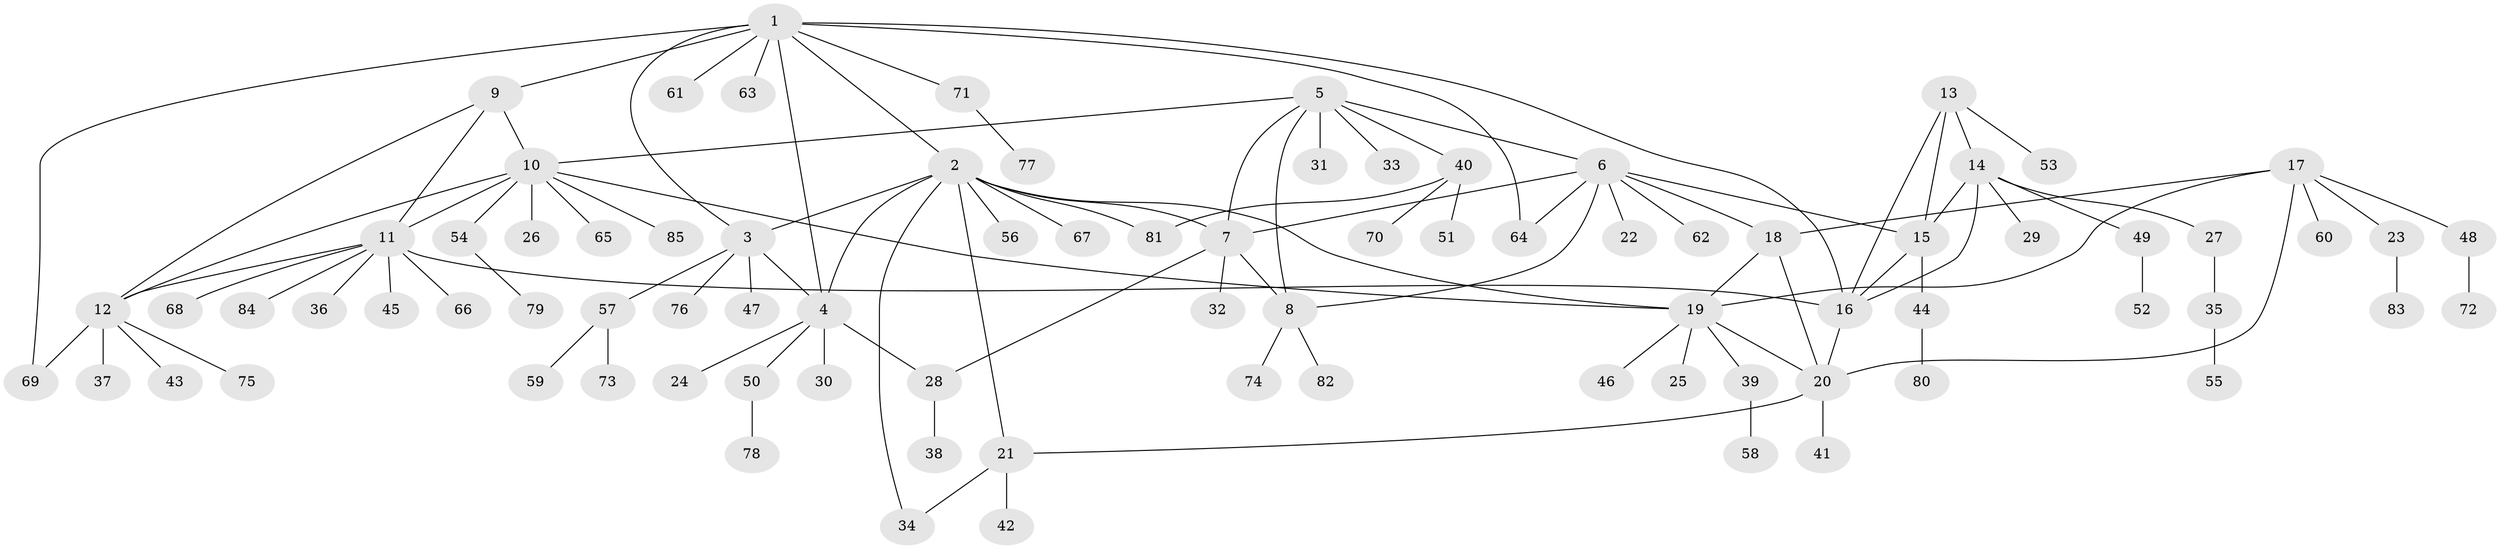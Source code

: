 // coarse degree distribution, {9: 0.015625, 11: 0.015625, 7: 0.046875, 8: 0.03125, 6: 0.046875, 4: 0.03125, 3: 0.0625, 12: 0.015625, 5: 0.015625, 1: 0.65625, 2: 0.0625}
// Generated by graph-tools (version 1.1) at 2025/24/03/03/25 07:24:10]
// undirected, 85 vertices, 111 edges
graph export_dot {
graph [start="1"]
  node [color=gray90,style=filled];
  1;
  2;
  3;
  4;
  5;
  6;
  7;
  8;
  9;
  10;
  11;
  12;
  13;
  14;
  15;
  16;
  17;
  18;
  19;
  20;
  21;
  22;
  23;
  24;
  25;
  26;
  27;
  28;
  29;
  30;
  31;
  32;
  33;
  34;
  35;
  36;
  37;
  38;
  39;
  40;
  41;
  42;
  43;
  44;
  45;
  46;
  47;
  48;
  49;
  50;
  51;
  52;
  53;
  54;
  55;
  56;
  57;
  58;
  59;
  60;
  61;
  62;
  63;
  64;
  65;
  66;
  67;
  68;
  69;
  70;
  71;
  72;
  73;
  74;
  75;
  76;
  77;
  78;
  79;
  80;
  81;
  82;
  83;
  84;
  85;
  1 -- 2;
  1 -- 3;
  1 -- 4;
  1 -- 9;
  1 -- 16;
  1 -- 61;
  1 -- 63;
  1 -- 64;
  1 -- 69;
  1 -- 71;
  2 -- 3;
  2 -- 4;
  2 -- 7;
  2 -- 19;
  2 -- 21;
  2 -- 34;
  2 -- 56;
  2 -- 67;
  2 -- 81;
  3 -- 4;
  3 -- 47;
  3 -- 57;
  3 -- 76;
  4 -- 24;
  4 -- 28;
  4 -- 30;
  4 -- 50;
  5 -- 6;
  5 -- 7;
  5 -- 8;
  5 -- 10;
  5 -- 31;
  5 -- 33;
  5 -- 40;
  6 -- 7;
  6 -- 8;
  6 -- 15;
  6 -- 18;
  6 -- 22;
  6 -- 62;
  6 -- 64;
  7 -- 8;
  7 -- 28;
  7 -- 32;
  8 -- 74;
  8 -- 82;
  9 -- 10;
  9 -- 11;
  9 -- 12;
  10 -- 11;
  10 -- 12;
  10 -- 19;
  10 -- 26;
  10 -- 54;
  10 -- 65;
  10 -- 85;
  11 -- 12;
  11 -- 16;
  11 -- 36;
  11 -- 45;
  11 -- 66;
  11 -- 68;
  11 -- 84;
  12 -- 37;
  12 -- 43;
  12 -- 69;
  12 -- 75;
  13 -- 14;
  13 -- 15;
  13 -- 16;
  13 -- 53;
  14 -- 15;
  14 -- 16;
  14 -- 27;
  14 -- 29;
  14 -- 49;
  15 -- 16;
  15 -- 44;
  16 -- 20;
  17 -- 18;
  17 -- 19;
  17 -- 20;
  17 -- 23;
  17 -- 48;
  17 -- 60;
  18 -- 19;
  18 -- 20;
  19 -- 20;
  19 -- 25;
  19 -- 39;
  19 -- 46;
  20 -- 21;
  20 -- 41;
  21 -- 34;
  21 -- 42;
  23 -- 83;
  27 -- 35;
  28 -- 38;
  35 -- 55;
  39 -- 58;
  40 -- 51;
  40 -- 70;
  40 -- 81;
  44 -- 80;
  48 -- 72;
  49 -- 52;
  50 -- 78;
  54 -- 79;
  57 -- 59;
  57 -- 73;
  71 -- 77;
}
